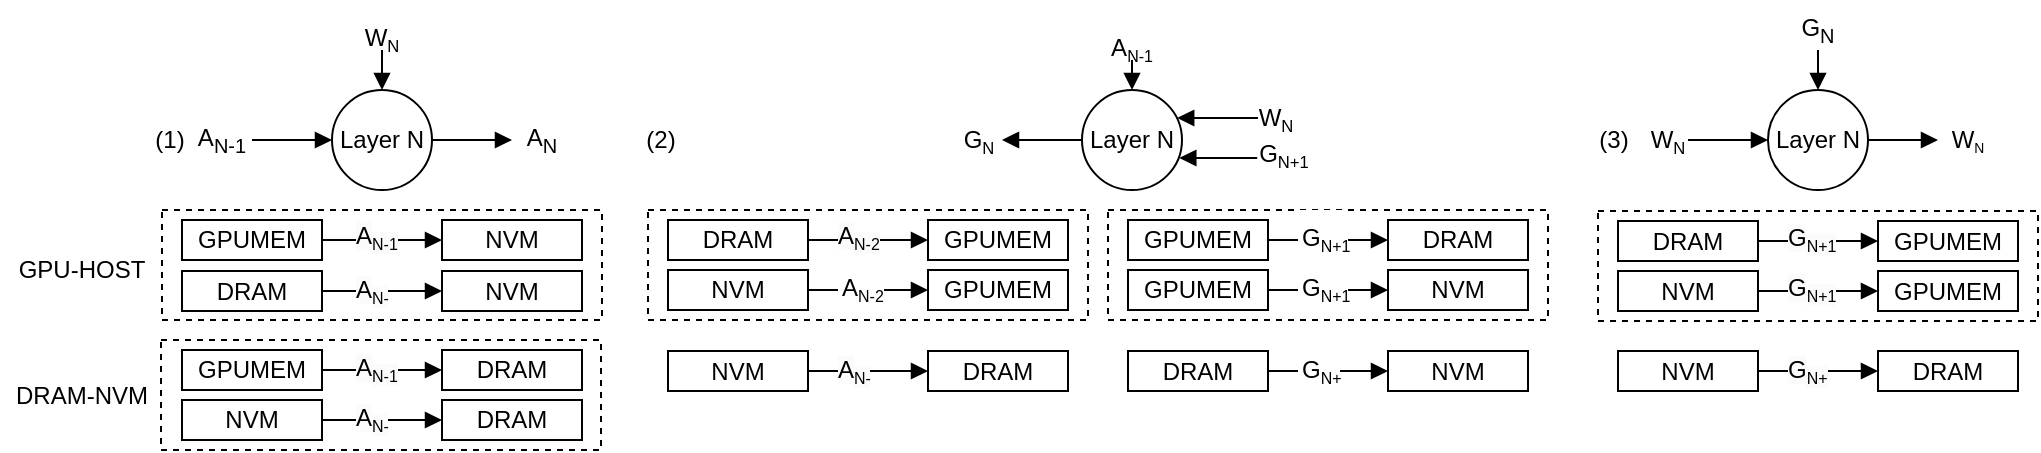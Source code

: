 <mxfile version="24.5.3" type="github">
  <diagram name="第 1 页" id="nmoDfBXPTOCGzrVFmdX_">
    <mxGraphModel dx="691" dy="398" grid="1" gridSize="10" guides="1" tooltips="1" connect="1" arrows="1" fold="1" page="1" pageScale="1" pageWidth="827" pageHeight="1169" math="0" shadow="0">
      <root>
        <mxCell id="0" />
        <mxCell id="1" parent="0" />
        <mxCell id="wytk12blZSeQ4d2nj-3d-134" value="" style="rounded=0;whiteSpace=wrap;html=1;fillColor=none;dashed=1;" vertex="1" parent="1">
          <mxGeometry x="219.5" y="250" width="220" height="55" as="geometry" />
        </mxCell>
        <mxCell id="wytk12blZSeQ4d2nj-3d-140" value="" style="rounded=0;whiteSpace=wrap;html=1;fillColor=none;dashed=1;" vertex="1" parent="1">
          <mxGeometry x="220" y="185" width="220" height="55" as="geometry" />
        </mxCell>
        <mxCell id="wytk12blZSeQ4d2nj-3d-160" value="" style="rounded=0;whiteSpace=wrap;html=1;fillColor=none;dashed=1;" vertex="1" parent="1">
          <mxGeometry x="463" y="185" width="220" height="55" as="geometry" />
        </mxCell>
        <mxCell id="wytk12blZSeQ4d2nj-3d-171" value="" style="rounded=0;whiteSpace=wrap;html=1;fillColor=none;dashed=1;" vertex="1" parent="1">
          <mxGeometry x="693" y="185" width="220" height="55" as="geometry" />
        </mxCell>
        <mxCell id="wytk12blZSeQ4d2nj-3d-2" value="(1)" style="text;html=1;align=center;verticalAlign=middle;whiteSpace=wrap;rounded=0;" vertex="1" parent="1">
          <mxGeometry x="194" y="135" width="60" height="30" as="geometry" />
        </mxCell>
        <mxCell id="wytk12blZSeQ4d2nj-3d-4" style="edgeStyle=orthogonalEdgeStyle;rounded=0;orthogonalLoop=1;jettySize=auto;html=1;endArrow=none;endFill=0;startArrow=block;startFill=1;" edge="1" parent="1" source="wytk12blZSeQ4d2nj-3d-3">
          <mxGeometry relative="1" as="geometry">
            <mxPoint x="265" y="150" as="targetPoint" />
          </mxGeometry>
        </mxCell>
        <mxCell id="wytk12blZSeQ4d2nj-3d-6" style="edgeStyle=orthogonalEdgeStyle;rounded=0;orthogonalLoop=1;jettySize=auto;html=1;endArrow=block;endFill=1;" edge="1" parent="1" source="wytk12blZSeQ4d2nj-3d-3">
          <mxGeometry relative="1" as="geometry">
            <mxPoint x="395" y="150" as="targetPoint" />
          </mxGeometry>
        </mxCell>
        <mxCell id="wytk12blZSeQ4d2nj-3d-27" style="edgeStyle=orthogonalEdgeStyle;rounded=0;orthogonalLoop=1;jettySize=auto;html=1;endArrow=none;endFill=0;startArrow=block;startFill=1;" edge="1" parent="1" source="wytk12blZSeQ4d2nj-3d-3">
          <mxGeometry relative="1" as="geometry">
            <mxPoint x="330" y="110" as="targetPoint" />
          </mxGeometry>
        </mxCell>
        <mxCell id="wytk12blZSeQ4d2nj-3d-3" value="Layer N" style="ellipse;whiteSpace=wrap;html=1;aspect=fixed;" vertex="1" parent="1">
          <mxGeometry x="305" y="125" width="50" height="50" as="geometry" />
        </mxCell>
        <mxCell id="wytk12blZSeQ4d2nj-3d-5" value="W&lt;span style=&quot;font-size: 10px;&quot;&gt;&lt;sub&gt;N&lt;/sub&gt;&lt;/span&gt;" style="text;html=1;align=center;verticalAlign=middle;whiteSpace=wrap;rounded=0;" vertex="1" parent="1">
          <mxGeometry x="325" y="84" width="10" height="30" as="geometry" />
        </mxCell>
        <mxCell id="wytk12blZSeQ4d2nj-3d-7" value="A&lt;sub&gt;N&lt;/sub&gt;" style="text;html=1;align=center;verticalAlign=middle;whiteSpace=wrap;rounded=0;" vertex="1" parent="1">
          <mxGeometry x="395" y="135" width="30" height="30" as="geometry" />
        </mxCell>
        <mxCell id="wytk12blZSeQ4d2nj-3d-15" style="edgeStyle=orthogonalEdgeStyle;rounded=0;orthogonalLoop=1;jettySize=auto;html=1;entryX=0;entryY=0.5;entryDx=0;entryDy=0;endArrow=block;endFill=1;" edge="1" parent="1" source="wytk12blZSeQ4d2nj-3d-13" target="wytk12blZSeQ4d2nj-3d-14">
          <mxGeometry relative="1" as="geometry" />
        </mxCell>
        <mxCell id="wytk12blZSeQ4d2nj-3d-13" value="GPUMEM" style="rounded=0;whiteSpace=wrap;html=1;" vertex="1" parent="1">
          <mxGeometry x="230" y="190" width="70" height="20" as="geometry" />
        </mxCell>
        <mxCell id="wytk12blZSeQ4d2nj-3d-14" value="NVM" style="rounded=0;whiteSpace=wrap;html=1;" vertex="1" parent="1">
          <mxGeometry x="360" y="190" width="70" height="20" as="geometry" />
        </mxCell>
        <mxCell id="wytk12blZSeQ4d2nj-3d-16" value="&lt;span style=&quot;color: rgb(0, 0, 0); font-family: Helvetica; font-size: 12px; font-style: normal; font-variant-ligatures: normal; font-variant-caps: normal; font-weight: 400; letter-spacing: normal; orphans: 2; text-align: center; text-indent: 0px; text-transform: none; widows: 2; word-spacing: 0px; -webkit-text-stroke-width: 0px; white-space: normal; background-color: rgb(251, 251, 251); text-decoration-thickness: initial; text-decoration-style: initial; text-decoration-color: initial; display: inline !important; float: none;&quot;&gt;A&lt;/span&gt;&lt;sub style=&quot;forced-color-adjust: none; color: rgb(0, 0, 0); font-family: Helvetica; font-style: normal; font-variant-ligatures: normal; font-variant-caps: normal; font-weight: 400; letter-spacing: normal; orphans: 2; text-align: center; text-indent: 0px; text-transform: none; widows: 2; word-spacing: 0px; -webkit-text-stroke-width: 0px; white-space: normal; background-color: rgb(251, 251, 251); text-decoration-thickness: initial; text-decoration-style: initial; text-decoration-color: initial;&quot;&gt;&lt;font style=&quot;font-size: 8px;&quot;&gt;N-1&lt;/font&gt;&lt;/sub&gt;" style="text;whiteSpace=wrap;html=1;" vertex="1" parent="1">
          <mxGeometry x="315" y="184" width="30" height="30" as="geometry" />
        </mxCell>
        <mxCell id="wytk12blZSeQ4d2nj-3d-22" style="edgeStyle=orthogonalEdgeStyle;rounded=0;orthogonalLoop=1;jettySize=auto;html=1;entryX=0;entryY=0.5;entryDx=0;entryDy=0;endArrow=block;endFill=1;exitX=1;exitY=0.5;exitDx=0;exitDy=0;" edge="1" parent="1" source="wytk12blZSeQ4d2nj-3d-23" target="wytk12blZSeQ4d2nj-3d-24">
          <mxGeometry relative="1" as="geometry" />
        </mxCell>
        <mxCell id="wytk12blZSeQ4d2nj-3d-23" value="DRAM" style="rounded=0;whiteSpace=wrap;html=1;" vertex="1" parent="1">
          <mxGeometry x="473" y="190" width="70" height="20" as="geometry" />
        </mxCell>
        <mxCell id="wytk12blZSeQ4d2nj-3d-24" value="GPUMEM" style="rounded=0;whiteSpace=wrap;html=1;" vertex="1" parent="1">
          <mxGeometry x="603" y="190" width="70" height="20" as="geometry" />
        </mxCell>
        <mxCell id="wytk12blZSeQ4d2nj-3d-26" value="(2)" style="text;html=1;align=center;verticalAlign=middle;whiteSpace=wrap;rounded=0;" vertex="1" parent="1">
          <mxGeometry x="458" y="135" width="23" height="30" as="geometry" />
        </mxCell>
        <mxCell id="wytk12blZSeQ4d2nj-3d-28" value="A&lt;sub&gt;N-1&lt;/sub&gt;" style="text;html=1;align=center;verticalAlign=middle;whiteSpace=wrap;rounded=0;" vertex="1" parent="1">
          <mxGeometry x="230" y="135" width="40" height="30" as="geometry" />
        </mxCell>
        <mxCell id="wytk12blZSeQ4d2nj-3d-52" value="(3)" style="text;html=1;align=center;verticalAlign=middle;whiteSpace=wrap;rounded=0;" vertex="1" parent="1">
          <mxGeometry x="929" y="135" width="34" height="30" as="geometry" />
        </mxCell>
        <mxCell id="wytk12blZSeQ4d2nj-3d-60" style="edgeStyle=orthogonalEdgeStyle;rounded=0;orthogonalLoop=1;jettySize=auto;html=1;endArrow=none;endFill=0;startArrow=block;startFill=1;" edge="1" parent="1" source="wytk12blZSeQ4d2nj-3d-63">
          <mxGeometry relative="1" as="geometry">
            <mxPoint x="983" y="150" as="targetPoint" />
          </mxGeometry>
        </mxCell>
        <mxCell id="wytk12blZSeQ4d2nj-3d-62" style="edgeStyle=orthogonalEdgeStyle;rounded=0;orthogonalLoop=1;jettySize=auto;html=1;endArrow=none;endFill=0;startArrow=block;startFill=1;" edge="1" parent="1" source="wytk12blZSeQ4d2nj-3d-63">
          <mxGeometry relative="1" as="geometry">
            <mxPoint x="1048" y="110" as="targetPoint" />
          </mxGeometry>
        </mxCell>
        <mxCell id="wytk12blZSeQ4d2nj-3d-67" style="edgeStyle=orthogonalEdgeStyle;rounded=0;orthogonalLoop=1;jettySize=auto;html=1;endArrow=block;endFill=1;" edge="1" parent="1" source="wytk12blZSeQ4d2nj-3d-63">
          <mxGeometry relative="1" as="geometry">
            <mxPoint x="1108" y="150" as="targetPoint" />
          </mxGeometry>
        </mxCell>
        <mxCell id="wytk12blZSeQ4d2nj-3d-63" value="Layer N" style="ellipse;whiteSpace=wrap;html=1;aspect=fixed;" vertex="1" parent="1">
          <mxGeometry x="1023" y="125" width="50" height="50" as="geometry" />
        </mxCell>
        <mxCell id="wytk12blZSeQ4d2nj-3d-66" value="G&lt;sub&gt;N&lt;/sub&gt;" style="text;html=1;align=center;verticalAlign=middle;whiteSpace=wrap;rounded=0;" vertex="1" parent="1">
          <mxGeometry x="1018" y="80" width="60" height="30" as="geometry" />
        </mxCell>
        <mxCell id="wytk12blZSeQ4d2nj-3d-68" value="W&lt;span style=&quot;font-size: 8.333px;&quot;&gt;&lt;sub&gt;N&lt;/sub&gt;&lt;/span&gt;" style="text;html=1;align=center;verticalAlign=middle;whiteSpace=wrap;rounded=0;" vertex="1" parent="1">
          <mxGeometry x="1118" y="135" width="10" height="30" as="geometry" />
        </mxCell>
        <mxCell id="wytk12blZSeQ4d2nj-3d-75" value="W&lt;span style=&quot;font-size: 10px;&quot;&gt;&lt;sub&gt;N&lt;/sub&gt;&lt;/span&gt;" style="text;html=1;align=center;verticalAlign=middle;whiteSpace=wrap;rounded=0;" vertex="1" parent="1">
          <mxGeometry x="968" y="135" width="10" height="30" as="geometry" />
        </mxCell>
        <mxCell id="wytk12blZSeQ4d2nj-3d-77" style="edgeStyle=orthogonalEdgeStyle;rounded=0;orthogonalLoop=1;jettySize=auto;html=1;entryX=0;entryY=0.5;entryDx=0;entryDy=0;endArrow=block;endFill=1;" edge="1" parent="1" source="wytk12blZSeQ4d2nj-3d-78" target="wytk12blZSeQ4d2nj-3d-79">
          <mxGeometry relative="1" as="geometry">
            <Array as="points">
              <mxPoint x="553" y="265.5" />
              <mxPoint x="553" y="265.5" />
            </Array>
          </mxGeometry>
        </mxCell>
        <mxCell id="wytk12blZSeQ4d2nj-3d-78" value="NVM" style="rounded=0;whiteSpace=wrap;html=1;" vertex="1" parent="1">
          <mxGeometry x="473" y="255.5" width="70" height="20" as="geometry" />
        </mxCell>
        <mxCell id="wytk12blZSeQ4d2nj-3d-79" value="DRAM" style="rounded=0;whiteSpace=wrap;html=1;" vertex="1" parent="1">
          <mxGeometry x="603" y="255.5" width="70" height="20" as="geometry" />
        </mxCell>
        <mxCell id="wytk12blZSeQ4d2nj-3d-108" style="edgeStyle=orthogonalEdgeStyle;rounded=0;orthogonalLoop=1;jettySize=auto;html=1;entryX=0;entryY=0.5;entryDx=0;entryDy=0;endArrow=block;endFill=1;exitX=1;exitY=0.5;exitDx=0;exitDy=0;" edge="1" parent="1" source="wytk12blZSeQ4d2nj-3d-109" target="wytk12blZSeQ4d2nj-3d-110">
          <mxGeometry relative="1" as="geometry" />
        </mxCell>
        <mxCell id="wytk12blZSeQ4d2nj-3d-109" value="NVM" style="rounded=0;whiteSpace=wrap;html=1;" vertex="1" parent="1">
          <mxGeometry x="230" y="280" width="70" height="20" as="geometry" />
        </mxCell>
        <mxCell id="wytk12blZSeQ4d2nj-3d-110" value="DRAM" style="rounded=0;whiteSpace=wrap;html=1;" vertex="1" parent="1">
          <mxGeometry x="360" y="280" width="70" height="20" as="geometry" />
        </mxCell>
        <mxCell id="wytk12blZSeQ4d2nj-3d-112" style="edgeStyle=orthogonalEdgeStyle;rounded=0;orthogonalLoop=1;jettySize=auto;html=1;entryX=0;entryY=0.5;entryDx=0;entryDy=0;endArrow=block;endFill=1;" edge="1" parent="1" source="wytk12blZSeQ4d2nj-3d-113" target="wytk12blZSeQ4d2nj-3d-114">
          <mxGeometry relative="1" as="geometry" />
        </mxCell>
        <mxCell id="wytk12blZSeQ4d2nj-3d-113" value="NVM" style="rounded=0;whiteSpace=wrap;html=1;" vertex="1" parent="1">
          <mxGeometry x="473" y="215" width="70" height="20" as="geometry" />
        </mxCell>
        <mxCell id="wytk12blZSeQ4d2nj-3d-114" value="GPUMEM" style="rounded=0;whiteSpace=wrap;html=1;" vertex="1" parent="1">
          <mxGeometry x="603" y="215" width="70" height="20" as="geometry" />
        </mxCell>
        <mxCell id="wytk12blZSeQ4d2nj-3d-115" value="&lt;div style=&quot;text-align: center;&quot;&gt;A&lt;sub&gt;&lt;font style=&quot;font-size: 8px;&quot;&gt;N-2&lt;/font&gt;&lt;/sub&gt;&lt;br&gt;&lt;/div&gt;" style="text;whiteSpace=wrap;html=1;fillColor=default;" vertex="1" parent="1">
          <mxGeometry x="558" y="210" width="23" height="20" as="geometry" />
        </mxCell>
        <mxCell id="wytk12blZSeQ4d2nj-3d-120" value="&lt;span style=&quot;color: rgb(0, 0, 0); font-family: Helvetica; font-size: 12px; font-style: normal; font-variant-ligatures: normal; font-variant-caps: normal; font-weight: 400; letter-spacing: normal; orphans: 2; text-align: center; text-indent: 0px; text-transform: none; widows: 2; word-spacing: 0px; -webkit-text-stroke-width: 0px; white-space: normal; background-color: rgb(251, 251, 251); text-decoration-thickness: initial; text-decoration-style: initial; text-decoration-color: initial; display: inline !important; float: none;&quot;&gt;A&lt;/span&gt;&lt;sub style=&quot;forced-color-adjust: none; color: rgb(0, 0, 0); font-family: Helvetica; font-style: normal; font-variant-ligatures: normal; font-variant-caps: normal; font-weight: 400; letter-spacing: normal; orphans: 2; text-align: center; text-indent: 0px; text-transform: none; widows: 2; word-spacing: 0px; -webkit-text-stroke-width: 0px; white-space: normal; background-color: rgb(251, 251, 251); text-decoration-thickness: initial; text-decoration-style: initial; text-decoration-color: initial;&quot;&gt;&lt;font style=&quot;font-size: 8px;&quot;&gt;N-&lt;/font&gt;&lt;/sub&gt;" style="text;whiteSpace=wrap;html=1;" vertex="1" parent="1">
          <mxGeometry x="556" y="250.5" width="30" height="30" as="geometry" />
        </mxCell>
        <mxCell id="wytk12blZSeQ4d2nj-3d-129" style="edgeStyle=orthogonalEdgeStyle;rounded=0;orthogonalLoop=1;jettySize=auto;html=1;entryX=0;entryY=0.5;entryDx=0;entryDy=0;endArrow=block;endFill=1;exitX=1;exitY=0.5;exitDx=0;exitDy=0;" edge="1" parent="1" source="wytk12blZSeQ4d2nj-3d-130" target="wytk12blZSeQ4d2nj-3d-131">
          <mxGeometry relative="1" as="geometry" />
        </mxCell>
        <mxCell id="wytk12blZSeQ4d2nj-3d-130" value="DRAM" style="rounded=0;whiteSpace=wrap;html=1;" vertex="1" parent="1">
          <mxGeometry x="230" y="215.5" width="70" height="20" as="geometry" />
        </mxCell>
        <mxCell id="wytk12blZSeQ4d2nj-3d-131" value="NVM" style="rounded=0;whiteSpace=wrap;html=1;" vertex="1" parent="1">
          <mxGeometry x="360" y="215.5" width="70" height="20" as="geometry" />
        </mxCell>
        <mxCell id="wytk12blZSeQ4d2nj-3d-132" value="&lt;span style=&quot;color: rgb(0, 0, 0); font-family: Helvetica; font-size: 12px; font-style: normal; font-variant-ligatures: normal; font-variant-caps: normal; font-weight: 400; letter-spacing: normal; orphans: 2; text-align: center; text-indent: 0px; text-transform: none; widows: 2; word-spacing: 0px; -webkit-text-stroke-width: 0px; white-space: normal; background-color: rgb(251, 251, 251); text-decoration-thickness: initial; text-decoration-style: initial; text-decoration-color: initial; display: inline !important; float: none;&quot;&gt;A&lt;/span&gt;&lt;sub style=&quot;forced-color-adjust: none; color: rgb(0, 0, 0); font-family: Helvetica; font-style: normal; font-variant-ligatures: normal; font-variant-caps: normal; font-weight: 400; letter-spacing: normal; orphans: 2; text-align: center; text-indent: 0px; text-transform: none; widows: 2; word-spacing: 0px; -webkit-text-stroke-width: 0px; white-space: normal; background-color: rgb(251, 251, 251); text-decoration-thickness: initial; text-decoration-style: initial; text-decoration-color: initial;&quot;&gt;&lt;font style=&quot;font-size: 8px;&quot;&gt;N-&lt;/font&gt;&lt;/sub&gt;" style="text;whiteSpace=wrap;html=1;" vertex="1" parent="1">
          <mxGeometry x="315" y="210.5" width="19" height="30" as="geometry" />
        </mxCell>
        <mxCell id="wytk12blZSeQ4d2nj-3d-111" value="&lt;span style=&quot;color: rgb(0, 0, 0); font-family: Helvetica; font-size: 12px; font-style: normal; font-variant-ligatures: normal; font-variant-caps: normal; font-weight: 400; letter-spacing: normal; orphans: 2; text-align: center; text-indent: 0px; text-transform: none; widows: 2; word-spacing: 0px; -webkit-text-stroke-width: 0px; white-space: normal; background-color: rgb(251, 251, 251); text-decoration-thickness: initial; text-decoration-style: initial; text-decoration-color: initial; display: inline !important; float: none;&quot;&gt;A&lt;/span&gt;&lt;sub style=&quot;forced-color-adjust: none; color: rgb(0, 0, 0); font-family: Helvetica; font-style: normal; font-variant-ligatures: normal; font-variant-caps: normal; font-weight: 400; letter-spacing: normal; orphans: 2; text-align: center; text-indent: 0px; text-transform: none; widows: 2; word-spacing: 0px; -webkit-text-stroke-width: 0px; white-space: normal; background-color: rgb(251, 251, 251); text-decoration-thickness: initial; text-decoration-style: initial; text-decoration-color: initial;&quot;&gt;&lt;font style=&quot;font-size: 8px;&quot;&gt;N-&lt;/font&gt;&lt;/sub&gt;" style="text;whiteSpace=wrap;html=1;" vertex="1" parent="1">
          <mxGeometry x="315" y="275" width="30" height="30" as="geometry" />
        </mxCell>
        <mxCell id="wytk12blZSeQ4d2nj-3d-136" style="edgeStyle=orthogonalEdgeStyle;rounded=0;orthogonalLoop=1;jettySize=auto;html=1;entryX=0;entryY=0.5;entryDx=0;entryDy=0;endArrow=block;endFill=1;" edge="1" parent="1" source="wytk12blZSeQ4d2nj-3d-137" target="wytk12blZSeQ4d2nj-3d-138">
          <mxGeometry relative="1" as="geometry" />
        </mxCell>
        <mxCell id="wytk12blZSeQ4d2nj-3d-137" value="GPUMEM" style="rounded=0;whiteSpace=wrap;html=1;" vertex="1" parent="1">
          <mxGeometry x="230" y="255" width="70" height="20" as="geometry" />
        </mxCell>
        <mxCell id="wytk12blZSeQ4d2nj-3d-138" value="DRAM" style="rounded=0;whiteSpace=wrap;html=1;" vertex="1" parent="1">
          <mxGeometry x="360" y="255" width="70" height="20" as="geometry" />
        </mxCell>
        <mxCell id="wytk12blZSeQ4d2nj-3d-139" value="&lt;span style=&quot;color: rgb(0, 0, 0); font-family: Helvetica; font-size: 12px; font-style: normal; font-variant-ligatures: normal; font-variant-caps: normal; font-weight: 400; letter-spacing: normal; orphans: 2; text-align: center; text-indent: 0px; text-transform: none; widows: 2; word-spacing: 0px; -webkit-text-stroke-width: 0px; white-space: normal; background-color: rgb(251, 251, 251); text-decoration-thickness: initial; text-decoration-style: initial; text-decoration-color: initial; display: inline !important; float: none;&quot;&gt;A&lt;/span&gt;&lt;sub style=&quot;forced-color-adjust: none; color: rgb(0, 0, 0); font-family: Helvetica; font-style: normal; font-variant-ligatures: normal; font-variant-caps: normal; font-weight: 400; letter-spacing: normal; orphans: 2; text-align: center; text-indent: 0px; text-transform: none; widows: 2; word-spacing: 0px; -webkit-text-stroke-width: 0px; white-space: normal; background-color: rgb(251, 251, 251); text-decoration-thickness: initial; text-decoration-style: initial; text-decoration-color: initial;&quot;&gt;&lt;font style=&quot;font-size: 8px;&quot;&gt;N-1&lt;/font&gt;&lt;/sub&gt;" style="text;whiteSpace=wrap;html=1;" vertex="1" parent="1">
          <mxGeometry x="315" y="250" width="30" height="30" as="geometry" />
        </mxCell>
        <mxCell id="wytk12blZSeQ4d2nj-3d-141" value="" style="group" vertex="1" connectable="0" parent="1">
          <mxGeometry x="584" y="90" width="210" height="94" as="geometry" />
        </mxCell>
        <mxCell id="wytk12blZSeQ4d2nj-3d-17" style="edgeStyle=orthogonalEdgeStyle;rounded=0;orthogonalLoop=1;jettySize=auto;html=1;endArrow=block;endFill=1;startArrow=none;startFill=0;" edge="1" parent="wytk12blZSeQ4d2nj-3d-141" source="wytk12blZSeQ4d2nj-3d-19">
          <mxGeometry relative="1" as="geometry">
            <mxPoint x="56" y="60" as="targetPoint" />
          </mxGeometry>
        </mxCell>
        <mxCell id="wytk12blZSeQ4d2nj-3d-71" style="edgeStyle=orthogonalEdgeStyle;rounded=0;orthogonalLoop=1;jettySize=auto;html=1;exitX=0.973;exitY=0.68;exitDx=0;exitDy=0;endArrow=none;endFill=0;startArrow=block;startFill=1;exitPerimeter=0;entryX=0.053;entryY=0.593;entryDx=0;entryDy=0;entryPerimeter=0;" edge="1" parent="wytk12blZSeQ4d2nj-3d-141" source="wytk12blZSeQ4d2nj-3d-19" target="wytk12blZSeQ4d2nj-3d-21">
          <mxGeometry relative="1" as="geometry">
            <mxPoint x="181" y="77.857" as="targetPoint" />
          </mxGeometry>
        </mxCell>
        <mxCell id="wytk12blZSeQ4d2nj-3d-72" style="edgeStyle=orthogonalEdgeStyle;rounded=0;orthogonalLoop=1;jettySize=auto;html=1;exitX=0.952;exitY=0.28;exitDx=0;exitDy=0;endArrow=none;endFill=0;startArrow=block;startFill=1;exitPerimeter=0;entryX=0;entryY=0.5;entryDx=0;entryDy=0;" edge="1" parent="wytk12blZSeQ4d2nj-3d-141" source="wytk12blZSeQ4d2nj-3d-19" target="wytk12blZSeQ4d2nj-3d-74">
          <mxGeometry relative="1" as="geometry">
            <mxPoint x="181" y="42.143" as="targetPoint" />
          </mxGeometry>
        </mxCell>
        <mxCell id="wytk12blZSeQ4d2nj-3d-19" value="Layer N" style="ellipse;whiteSpace=wrap;html=1;aspect=fixed;" vertex="1" parent="wytk12blZSeQ4d2nj-3d-141">
          <mxGeometry x="96" y="35" width="50" height="50" as="geometry" />
        </mxCell>
        <mxCell id="wytk12blZSeQ4d2nj-3d-20" value="G&lt;span style=&quot;font-size: 10px;&quot;&gt;&lt;sub&gt;N&lt;/sub&gt;&lt;/span&gt;" style="text;html=1;align=center;verticalAlign=middle;whiteSpace=wrap;rounded=0;" vertex="1" parent="wytk12blZSeQ4d2nj-3d-141">
          <mxGeometry x="32" y="45" width="25" height="30" as="geometry" />
        </mxCell>
        <mxCell id="wytk12blZSeQ4d2nj-3d-21" value="&lt;font style=&quot;font-size: 12px;&quot;&gt;G&lt;/font&gt;&lt;font style=&quot;font-size: 10px;&quot;&gt;&lt;sub&gt;N+1&lt;/sub&gt;&lt;/font&gt;" style="text;html=1;align=center;verticalAlign=middle;whiteSpace=wrap;rounded=0;" vertex="1" parent="wytk12blZSeQ4d2nj-3d-141">
          <mxGeometry x="182" y="52" width="30" height="30" as="geometry" />
        </mxCell>
        <mxCell id="wytk12blZSeQ4d2nj-3d-29" style="edgeStyle=orthogonalEdgeStyle;rounded=0;orthogonalLoop=1;jettySize=auto;html=1;endArrow=none;endFill=0;startArrow=block;startFill=1;" edge="1" parent="wytk12blZSeQ4d2nj-3d-141">
          <mxGeometry relative="1" as="geometry">
            <mxPoint x="121" y="20" as="targetPoint" />
            <mxPoint x="121" y="35" as="sourcePoint" />
          </mxGeometry>
        </mxCell>
        <mxCell id="wytk12blZSeQ4d2nj-3d-30" value="A&lt;sub&gt;&lt;font style=&quot;font-size: 8px;&quot;&gt;N-1&lt;/font&gt;&lt;/sub&gt;" style="text;html=1;align=center;verticalAlign=middle;whiteSpace=wrap;rounded=0;" vertex="1" parent="wytk12blZSeQ4d2nj-3d-141">
          <mxGeometry x="91" width="60" height="30" as="geometry" />
        </mxCell>
        <mxCell id="wytk12blZSeQ4d2nj-3d-74" value="W&lt;span style=&quot;font-size: 10px;&quot;&gt;&lt;sub&gt;N&lt;/sub&gt;&lt;/span&gt;" style="text;html=1;align=center;verticalAlign=middle;whiteSpace=wrap;rounded=0;" vertex="1" parent="wytk12blZSeQ4d2nj-3d-141">
          <mxGeometry x="184" y="40" width="18" height="18" as="geometry" />
        </mxCell>
        <mxCell id="wytk12blZSeQ4d2nj-3d-144" value="&lt;span style=&quot;color: rgb(0, 0, 0); font-family: Helvetica; font-size: 12px; font-style: normal; font-variant-ligatures: normal; font-variant-caps: normal; font-weight: 400; letter-spacing: normal; orphans: 2; text-align: center; text-indent: 0px; text-transform: none; widows: 2; word-spacing: 0px; -webkit-text-stroke-width: 0px; white-space: normal; background-color: rgb(251, 251, 251); text-decoration-thickness: initial; text-decoration-style: initial; text-decoration-color: initial; display: inline !important; float: none;&quot;&gt;A&lt;/span&gt;&lt;sub style=&quot;forced-color-adjust: none; color: rgb(0, 0, 0); font-family: Helvetica; font-style: normal; font-variant-ligatures: normal; font-variant-caps: normal; font-weight: 400; letter-spacing: normal; orphans: 2; text-align: center; text-indent: 0px; text-transform: none; widows: 2; word-spacing: 0px; -webkit-text-stroke-width: 0px; white-space: normal; background-color: rgb(251, 251, 251); text-decoration-thickness: initial; text-decoration-style: initial; text-decoration-color: initial;&quot;&gt;&lt;font style=&quot;font-size: 8px;&quot;&gt;N-2&lt;/font&gt;&lt;/sub&gt;" style="text;whiteSpace=wrap;html=1;" vertex="1" parent="1">
          <mxGeometry x="556" y="184" width="30" height="30" as="geometry" />
        </mxCell>
        <mxCell id="wytk12blZSeQ4d2nj-3d-164" style="edgeStyle=orthogonalEdgeStyle;rounded=0;orthogonalLoop=1;jettySize=auto;html=1;entryX=0;entryY=0.5;entryDx=0;entryDy=0;endArrow=block;endFill=1;" edge="1" parent="1" source="wytk12blZSeQ4d2nj-3d-165" target="wytk12blZSeQ4d2nj-3d-166">
          <mxGeometry relative="1" as="geometry" />
        </mxCell>
        <mxCell id="wytk12blZSeQ4d2nj-3d-165" value="GPUMEM" style="rounded=0;whiteSpace=wrap;html=1;" vertex="1" parent="1">
          <mxGeometry x="703" y="190" width="70" height="20" as="geometry" />
        </mxCell>
        <mxCell id="wytk12blZSeQ4d2nj-3d-166" value="DRAM" style="rounded=0;whiteSpace=wrap;html=1;" vertex="1" parent="1">
          <mxGeometry x="833" y="190" width="70" height="20" as="geometry" />
        </mxCell>
        <mxCell id="wytk12blZSeQ4d2nj-3d-167" value="&lt;div style=&quot;text-align: center;&quot;&gt;G&lt;sub&gt;&lt;font style=&quot;font-size: 8px;&quot;&gt;N+1&lt;/font&gt;&lt;/sub&gt;&lt;br&gt;&lt;/div&gt;" style="text;whiteSpace=wrap;html=1;fillColor=default;" vertex="1" parent="1">
          <mxGeometry x="788" y="185" width="25" height="30" as="geometry" />
        </mxCell>
        <mxCell id="wytk12blZSeQ4d2nj-3d-177" style="edgeStyle=orthogonalEdgeStyle;rounded=0;orthogonalLoop=1;jettySize=auto;html=1;entryX=0;entryY=0.5;entryDx=0;entryDy=0;endArrow=block;endFill=1;exitX=1;exitY=0.5;exitDx=0;exitDy=0;" edge="1" parent="1" source="wytk12blZSeQ4d2nj-3d-182" target="wytk12blZSeQ4d2nj-3d-183">
          <mxGeometry relative="1" as="geometry" />
        </mxCell>
        <mxCell id="wytk12blZSeQ4d2nj-3d-178" style="edgeStyle=orthogonalEdgeStyle;rounded=0;orthogonalLoop=1;jettySize=auto;html=1;entryX=0;entryY=0.5;entryDx=0;entryDy=0;endArrow=block;endFill=1;" edge="1" parent="1" source="wytk12blZSeQ4d2nj-3d-179" target="wytk12blZSeQ4d2nj-3d-180">
          <mxGeometry relative="1" as="geometry" />
        </mxCell>
        <mxCell id="wytk12blZSeQ4d2nj-3d-179" value="GPUMEM" style="rounded=0;whiteSpace=wrap;html=1;" vertex="1" parent="1">
          <mxGeometry x="703" y="215" width="70" height="20" as="geometry" />
        </mxCell>
        <mxCell id="wytk12blZSeQ4d2nj-3d-180" value="NVM" style="rounded=0;whiteSpace=wrap;html=1;" vertex="1" parent="1">
          <mxGeometry x="833" y="215" width="70" height="20" as="geometry" />
        </mxCell>
        <mxCell id="wytk12blZSeQ4d2nj-3d-181" value="&lt;div style=&quot;text-align: center;&quot;&gt;G&lt;sub&gt;&lt;font style=&quot;font-size: 8px;&quot;&gt;N+1&lt;/font&gt;&lt;/sub&gt;&lt;br&gt;&lt;/div&gt;" style="text;whiteSpace=wrap;html=1;fillColor=default;" vertex="1" parent="1">
          <mxGeometry x="788" y="210" width="25" height="20" as="geometry" />
        </mxCell>
        <mxCell id="wytk12blZSeQ4d2nj-3d-182" value="DRAM" style="rounded=0;whiteSpace=wrap;html=1;" vertex="1" parent="1">
          <mxGeometry x="703" y="255.5" width="70" height="20" as="geometry" />
        </mxCell>
        <mxCell id="wytk12blZSeQ4d2nj-3d-183" value="NVM" style="rounded=0;whiteSpace=wrap;html=1;" vertex="1" parent="1">
          <mxGeometry x="833" y="255.5" width="70" height="20" as="geometry" />
        </mxCell>
        <mxCell id="wytk12blZSeQ4d2nj-3d-184" value="&lt;div style=&quot;text-align: center;&quot;&gt;&lt;span style=&quot;background-color: initial;&quot;&gt;G&lt;sub&gt;&lt;font style=&quot;font-size: 8px;&quot;&gt;N+&lt;/font&gt;&lt;/sub&gt;&lt;/span&gt;&lt;/div&gt;" style="text;whiteSpace=wrap;html=1;fillColor=default;" vertex="1" parent="1">
          <mxGeometry x="788" y="250.5" width="21" height="30" as="geometry" />
        </mxCell>
        <mxCell id="wytk12blZSeQ4d2nj-3d-239" style="edgeStyle=orthogonalEdgeStyle;rounded=0;orthogonalLoop=1;jettySize=auto;html=1;entryX=0;entryY=0.5;entryDx=0;entryDy=0;endArrow=block;endFill=1;" edge="1" parent="1" source="wytk12blZSeQ4d2nj-3d-240" target="wytk12blZSeQ4d2nj-3d-241">
          <mxGeometry relative="1" as="geometry">
            <Array as="points">
              <mxPoint x="1028" y="265.5" />
              <mxPoint x="1028" y="265.5" />
            </Array>
          </mxGeometry>
        </mxCell>
        <mxCell id="wytk12blZSeQ4d2nj-3d-240" value="NVM" style="rounded=0;whiteSpace=wrap;html=1;" vertex="1" parent="1">
          <mxGeometry x="948" y="255.5" width="70" height="20" as="geometry" />
        </mxCell>
        <mxCell id="wytk12blZSeQ4d2nj-3d-241" value="DRAM" style="rounded=0;whiteSpace=wrap;html=1;" vertex="1" parent="1">
          <mxGeometry x="1078" y="255.5" width="70" height="20" as="geometry" />
        </mxCell>
        <mxCell id="wytk12blZSeQ4d2nj-3d-242" value="&lt;span style=&quot;color: rgb(0, 0, 0); font-family: Helvetica; font-size: 12px; font-style: normal; font-variant-ligatures: normal; font-variant-caps: normal; font-weight: 400; letter-spacing: normal; orphans: 2; text-align: center; text-indent: 0px; text-transform: none; widows: 2; word-spacing: 0px; -webkit-text-stroke-width: 0px; white-space: normal; background-color: rgb(251, 251, 251); text-decoration-thickness: initial; text-decoration-style: initial; text-decoration-color: initial; display: inline !important; float: none;&quot;&gt;G&lt;/span&gt;&lt;sub style=&quot;forced-color-adjust: none; color: rgb(0, 0, 0); font-family: Helvetica; font-style: normal; font-variant-ligatures: normal; font-variant-caps: normal; font-weight: 400; letter-spacing: normal; orphans: 2; text-align: center; text-indent: 0px; text-transform: none; widows: 2; word-spacing: 0px; -webkit-text-stroke-width: 0px; white-space: normal; background-color: rgb(251, 251, 251); text-decoration-thickness: initial; text-decoration-style: initial; text-decoration-color: initial;&quot;&gt;&lt;font style=&quot;font-size: 8px;&quot;&gt;N+&lt;/font&gt;&lt;/sub&gt;" style="text;whiteSpace=wrap;html=1;" vertex="1" parent="1">
          <mxGeometry x="1031" y="250.5" width="30" height="30" as="geometry" />
        </mxCell>
        <mxCell id="wytk12blZSeQ4d2nj-3d-243" value="" style="rounded=0;whiteSpace=wrap;html=1;fillColor=none;dashed=1;" vertex="1" parent="1">
          <mxGeometry x="938" y="185.5" width="220" height="55" as="geometry" />
        </mxCell>
        <mxCell id="wytk12blZSeQ4d2nj-3d-244" style="edgeStyle=orthogonalEdgeStyle;rounded=0;orthogonalLoop=1;jettySize=auto;html=1;entryX=0;entryY=0.5;entryDx=0;entryDy=0;endArrow=block;endFill=1;exitX=1;exitY=0.5;exitDx=0;exitDy=0;" edge="1" parent="1" source="wytk12blZSeQ4d2nj-3d-245" target="wytk12blZSeQ4d2nj-3d-246">
          <mxGeometry relative="1" as="geometry" />
        </mxCell>
        <mxCell id="wytk12blZSeQ4d2nj-3d-245" value="DRAM" style="rounded=0;whiteSpace=wrap;html=1;" vertex="1" parent="1">
          <mxGeometry x="948" y="190.5" width="70" height="20" as="geometry" />
        </mxCell>
        <mxCell id="wytk12blZSeQ4d2nj-3d-246" value="GPUMEM" style="rounded=0;whiteSpace=wrap;html=1;" vertex="1" parent="1">
          <mxGeometry x="1078" y="190.5" width="70" height="20" as="geometry" />
        </mxCell>
        <mxCell id="wytk12blZSeQ4d2nj-3d-247" style="edgeStyle=orthogonalEdgeStyle;rounded=0;orthogonalLoop=1;jettySize=auto;html=1;entryX=0;entryY=0.5;entryDx=0;entryDy=0;endArrow=block;endFill=1;" edge="1" parent="1" source="wytk12blZSeQ4d2nj-3d-248" target="wytk12blZSeQ4d2nj-3d-249">
          <mxGeometry relative="1" as="geometry" />
        </mxCell>
        <mxCell id="wytk12blZSeQ4d2nj-3d-248" value="NVM" style="rounded=0;whiteSpace=wrap;html=1;" vertex="1" parent="1">
          <mxGeometry x="948" y="215.5" width="70" height="20" as="geometry" />
        </mxCell>
        <mxCell id="wytk12blZSeQ4d2nj-3d-249" value="GPUMEM" style="rounded=0;whiteSpace=wrap;html=1;" vertex="1" parent="1">
          <mxGeometry x="1078" y="215.5" width="70" height="20" as="geometry" />
        </mxCell>
        <mxCell id="wytk12blZSeQ4d2nj-3d-251" value="&lt;span style=&quot;color: rgb(0, 0, 0); font-family: Helvetica; font-size: 12px; font-style: normal; font-variant-ligatures: normal; font-variant-caps: normal; font-weight: 400; letter-spacing: normal; orphans: 2; text-align: center; text-indent: 0px; text-transform: none; widows: 2; word-spacing: 0px; -webkit-text-stroke-width: 0px; white-space: normal; background-color: rgb(251, 251, 251); text-decoration-thickness: initial; text-decoration-style: initial; text-decoration-color: initial; display: inline !important; float: none;&quot;&gt;G&lt;/span&gt;&lt;sub style=&quot;forced-color-adjust: none; color: rgb(0, 0, 0); font-family: Helvetica; font-style: normal; font-variant-ligatures: normal; font-variant-caps: normal; font-weight: 400; letter-spacing: normal; orphans: 2; text-align: center; text-indent: 0px; text-transform: none; widows: 2; word-spacing: 0px; -webkit-text-stroke-width: 0px; white-space: normal; background-color: rgb(251, 251, 251); text-decoration-thickness: initial; text-decoration-style: initial; text-decoration-color: initial;&quot;&gt;&lt;font style=&quot;font-size: 8px;&quot;&gt;N+1&lt;/font&gt;&lt;/sub&gt;" style="text;whiteSpace=wrap;html=1;" vertex="1" parent="1">
          <mxGeometry x="1031" y="184.5" width="30" height="30" as="geometry" />
        </mxCell>
        <mxCell id="wytk12blZSeQ4d2nj-3d-252" value="&lt;span style=&quot;color: rgb(0, 0, 0); font-family: Helvetica; font-size: 12px; font-style: normal; font-variant-ligatures: normal; font-variant-caps: normal; font-weight: 400; letter-spacing: normal; orphans: 2; text-align: center; text-indent: 0px; text-transform: none; widows: 2; word-spacing: 0px; -webkit-text-stroke-width: 0px; white-space: normal; background-color: rgb(251, 251, 251); text-decoration-thickness: initial; text-decoration-style: initial; text-decoration-color: initial; display: inline !important; float: none;&quot;&gt;G&lt;/span&gt;&lt;sub style=&quot;forced-color-adjust: none; color: rgb(0, 0, 0); font-family: Helvetica; font-style: normal; font-variant-ligatures: normal; font-variant-caps: normal; font-weight: 400; letter-spacing: normal; orphans: 2; text-align: center; text-indent: 0px; text-transform: none; widows: 2; word-spacing: 0px; -webkit-text-stroke-width: 0px; white-space: normal; background-color: rgb(251, 251, 251); text-decoration-thickness: initial; text-decoration-style: initial; text-decoration-color: initial;&quot;&gt;&lt;font style=&quot;font-size: 8px;&quot;&gt;N+1&lt;/font&gt;&lt;/sub&gt;" style="text;whiteSpace=wrap;html=1;" vertex="1" parent="1">
          <mxGeometry x="1031" y="210" width="30" height="30" as="geometry" />
        </mxCell>
        <mxCell id="wytk12blZSeQ4d2nj-3d-253" value="GPU-HOST" style="text;html=1;align=center;verticalAlign=middle;whiteSpace=wrap;rounded=0;" vertex="1" parent="1">
          <mxGeometry x="140" y="200" width="80" height="30" as="geometry" />
        </mxCell>
        <mxCell id="wytk12blZSeQ4d2nj-3d-254" value="DRAM-NVM" style="text;html=1;align=center;verticalAlign=middle;whiteSpace=wrap;rounded=0;" vertex="1" parent="1">
          <mxGeometry x="139.5" y="262.5" width="80" height="30" as="geometry" />
        </mxCell>
      </root>
    </mxGraphModel>
  </diagram>
</mxfile>
